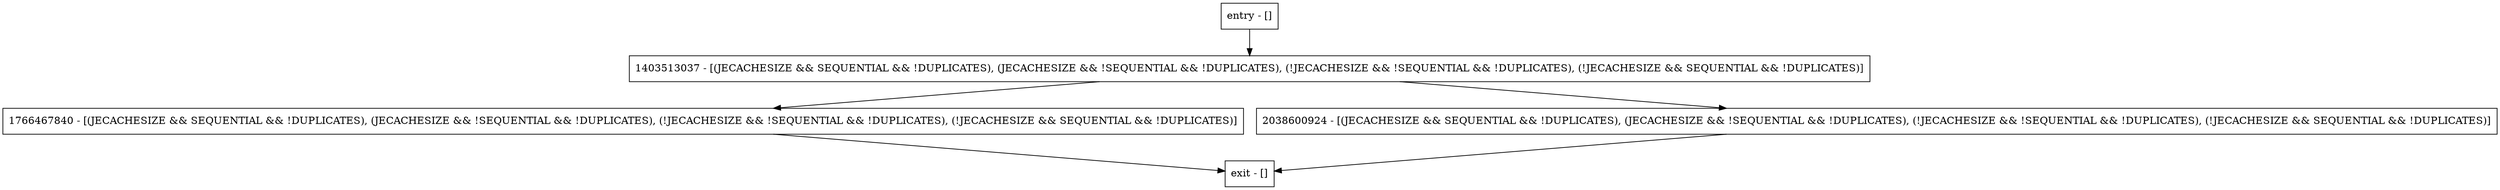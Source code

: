 digraph noteRepChange {
node [shape=record];
entry [label="entry - []"];
exit [label="exit - []"];
1766467840 [label="1766467840 - [(JECACHESIZE && SEQUENTIAL && !DUPLICATES), (JECACHESIZE && !SEQUENTIAL && !DUPLICATES), (!JECACHESIZE && !SEQUENTIAL && !DUPLICATES), (!JECACHESIZE && SEQUENTIAL && !DUPLICATES)]"];
1403513037 [label="1403513037 - [(JECACHESIZE && SEQUENTIAL && !DUPLICATES), (JECACHESIZE && !SEQUENTIAL && !DUPLICATES), (!JECACHESIZE && !SEQUENTIAL && !DUPLICATES), (!JECACHESIZE && SEQUENTIAL && !DUPLICATES)]"];
2038600924 [label="2038600924 - [(JECACHESIZE && SEQUENTIAL && !DUPLICATES), (JECACHESIZE && !SEQUENTIAL && !DUPLICATES), (!JECACHESIZE && !SEQUENTIAL && !DUPLICATES), (!JECACHESIZE && SEQUENTIAL && !DUPLICATES)]"];
entry;
exit;
entry -> 1403513037;
1766467840 -> exit;
1403513037 -> 1766467840;
1403513037 -> 2038600924;
2038600924 -> exit;
}
